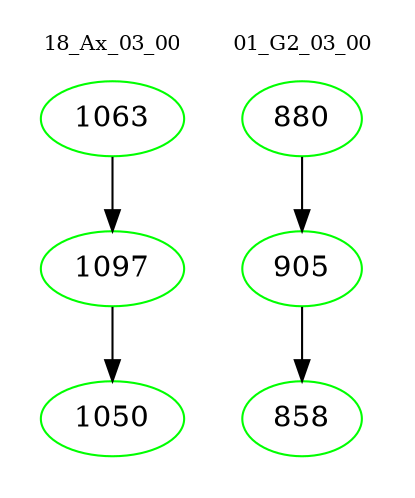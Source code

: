 digraph{
subgraph cluster_0 {
color = white
label = "18_Ax_03_00";
fontsize=10;
T0_1063 [label="1063", color="green"]
T0_1063 -> T0_1097 [color="black"]
T0_1097 [label="1097", color="green"]
T0_1097 -> T0_1050 [color="black"]
T0_1050 [label="1050", color="green"]
}
subgraph cluster_1 {
color = white
label = "01_G2_03_00";
fontsize=10;
T1_880 [label="880", color="green"]
T1_880 -> T1_905 [color="black"]
T1_905 [label="905", color="green"]
T1_905 -> T1_858 [color="black"]
T1_858 [label="858", color="green"]
}
}
